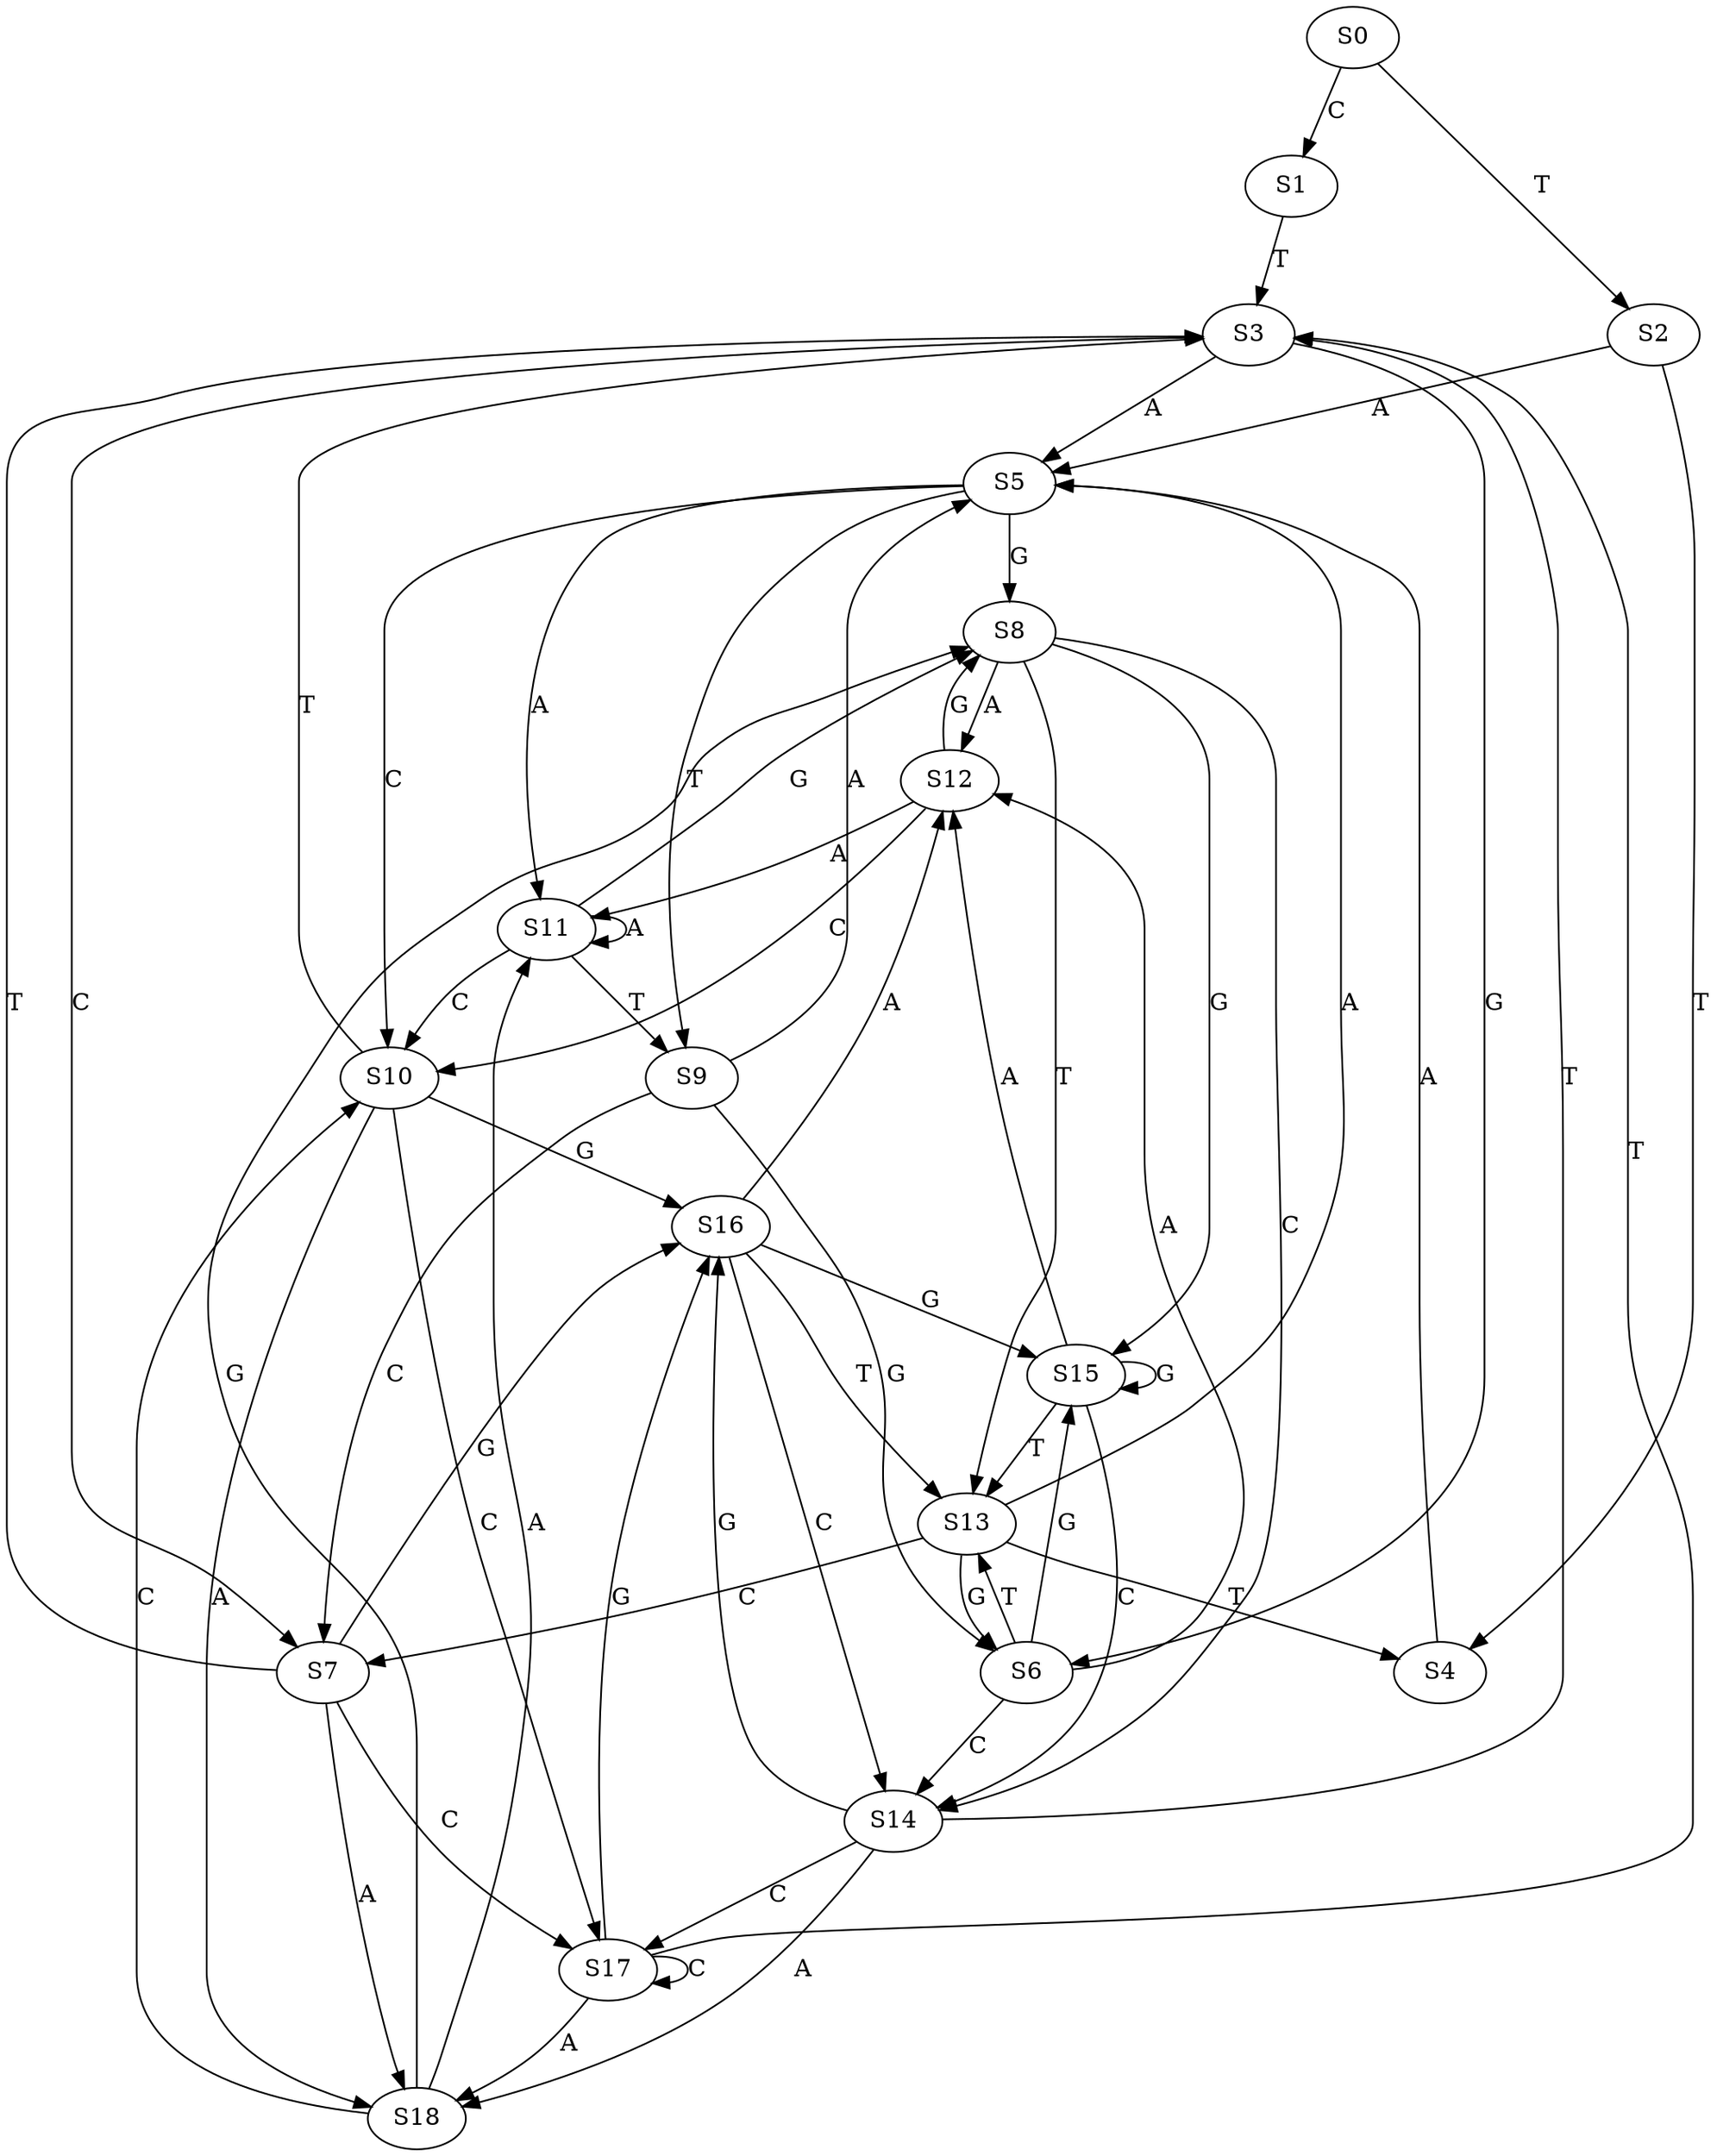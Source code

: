 strict digraph  {
	S0 -> S1 [ label = C ];
	S0 -> S2 [ label = T ];
	S1 -> S3 [ label = T ];
	S2 -> S4 [ label = T ];
	S2 -> S5 [ label = A ];
	S3 -> S6 [ label = G ];
	S3 -> S7 [ label = C ];
	S3 -> S5 [ label = A ];
	S4 -> S5 [ label = A ];
	S5 -> S8 [ label = G ];
	S5 -> S9 [ label = T ];
	S5 -> S10 [ label = C ];
	S5 -> S11 [ label = A ];
	S6 -> S12 [ label = A ];
	S6 -> S13 [ label = T ];
	S6 -> S14 [ label = C ];
	S6 -> S15 [ label = G ];
	S7 -> S3 [ label = T ];
	S7 -> S16 [ label = G ];
	S7 -> S17 [ label = C ];
	S7 -> S18 [ label = A ];
	S8 -> S13 [ label = T ];
	S8 -> S15 [ label = G ];
	S8 -> S12 [ label = A ];
	S8 -> S14 [ label = C ];
	S9 -> S5 [ label = A ];
	S9 -> S7 [ label = C ];
	S9 -> S6 [ label = G ];
	S10 -> S18 [ label = A ];
	S10 -> S3 [ label = T ];
	S10 -> S17 [ label = C ];
	S10 -> S16 [ label = G ];
	S11 -> S9 [ label = T ];
	S11 -> S10 [ label = C ];
	S11 -> S8 [ label = G ];
	S11 -> S11 [ label = A ];
	S12 -> S8 [ label = G ];
	S12 -> S11 [ label = A ];
	S12 -> S10 [ label = C ];
	S13 -> S5 [ label = A ];
	S13 -> S7 [ label = C ];
	S13 -> S6 [ label = G ];
	S13 -> S4 [ label = T ];
	S14 -> S17 [ label = C ];
	S14 -> S18 [ label = A ];
	S14 -> S3 [ label = T ];
	S14 -> S16 [ label = G ];
	S15 -> S12 [ label = A ];
	S15 -> S13 [ label = T ];
	S15 -> S15 [ label = G ];
	S15 -> S14 [ label = C ];
	S16 -> S15 [ label = G ];
	S16 -> S13 [ label = T ];
	S16 -> S12 [ label = A ];
	S16 -> S14 [ label = C ];
	S17 -> S16 [ label = G ];
	S17 -> S17 [ label = C ];
	S17 -> S18 [ label = A ];
	S17 -> S3 [ label = T ];
	S18 -> S8 [ label = G ];
	S18 -> S10 [ label = C ];
	S18 -> S11 [ label = A ];
}
